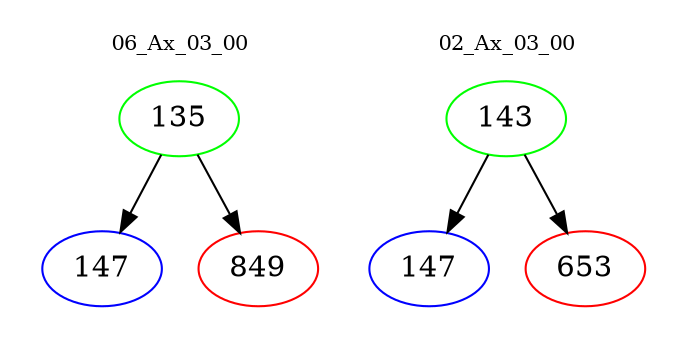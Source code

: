 digraph{
subgraph cluster_0 {
color = white
label = "06_Ax_03_00";
fontsize=10;
T0_135 [label="135", color="green"]
T0_135 -> T0_147 [color="black"]
T0_147 [label="147", color="blue"]
T0_135 -> T0_849 [color="black"]
T0_849 [label="849", color="red"]
}
subgraph cluster_1 {
color = white
label = "02_Ax_03_00";
fontsize=10;
T1_143 [label="143", color="green"]
T1_143 -> T1_147 [color="black"]
T1_147 [label="147", color="blue"]
T1_143 -> T1_653 [color="black"]
T1_653 [label="653", color="red"]
}
}
